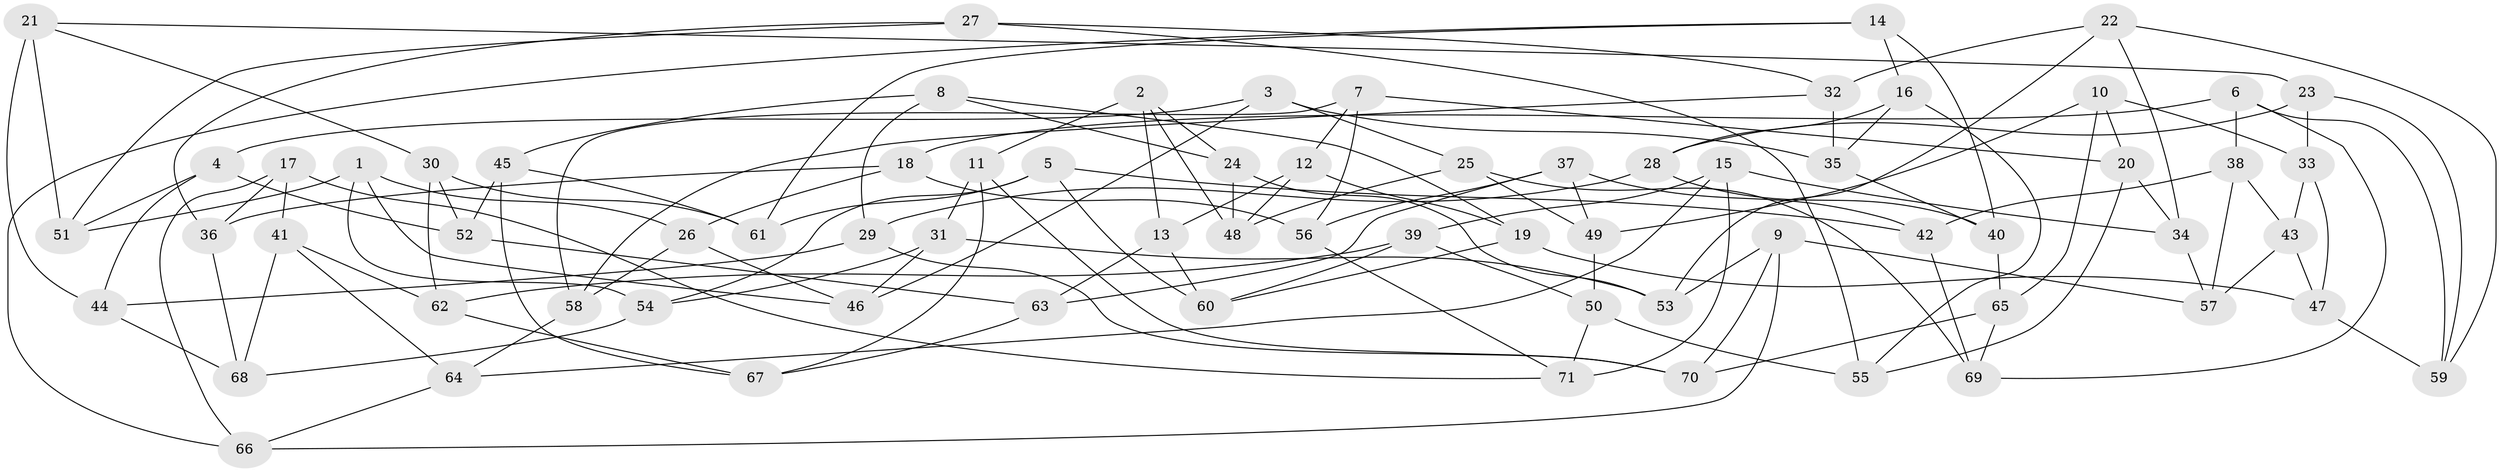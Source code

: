 // Generated by graph-tools (version 1.1) at 2025/26/03/09/25 03:26:58]
// undirected, 71 vertices, 142 edges
graph export_dot {
graph [start="1"]
  node [color=gray90,style=filled];
  1;
  2;
  3;
  4;
  5;
  6;
  7;
  8;
  9;
  10;
  11;
  12;
  13;
  14;
  15;
  16;
  17;
  18;
  19;
  20;
  21;
  22;
  23;
  24;
  25;
  26;
  27;
  28;
  29;
  30;
  31;
  32;
  33;
  34;
  35;
  36;
  37;
  38;
  39;
  40;
  41;
  42;
  43;
  44;
  45;
  46;
  47;
  48;
  49;
  50;
  51;
  52;
  53;
  54;
  55;
  56;
  57;
  58;
  59;
  60;
  61;
  62;
  63;
  64;
  65;
  66;
  67;
  68;
  69;
  70;
  71;
  1 -- 46;
  1 -- 54;
  1 -- 51;
  1 -- 26;
  2 -- 11;
  2 -- 48;
  2 -- 24;
  2 -- 13;
  3 -- 46;
  3 -- 4;
  3 -- 25;
  3 -- 35;
  4 -- 51;
  4 -- 52;
  4 -- 44;
  5 -- 54;
  5 -- 42;
  5 -- 60;
  5 -- 61;
  6 -- 38;
  6 -- 69;
  6 -- 59;
  6 -- 18;
  7 -- 56;
  7 -- 58;
  7 -- 20;
  7 -- 12;
  8 -- 45;
  8 -- 29;
  8 -- 24;
  8 -- 19;
  9 -- 70;
  9 -- 53;
  9 -- 66;
  9 -- 57;
  10 -- 20;
  10 -- 65;
  10 -- 49;
  10 -- 33;
  11 -- 31;
  11 -- 67;
  11 -- 70;
  12 -- 48;
  12 -- 13;
  12 -- 19;
  13 -- 60;
  13 -- 63;
  14 -- 66;
  14 -- 61;
  14 -- 40;
  14 -- 16;
  15 -- 34;
  15 -- 71;
  15 -- 39;
  15 -- 64;
  16 -- 35;
  16 -- 28;
  16 -- 55;
  17 -- 41;
  17 -- 71;
  17 -- 36;
  17 -- 66;
  18 -- 26;
  18 -- 36;
  18 -- 56;
  19 -- 60;
  19 -- 47;
  20 -- 55;
  20 -- 34;
  21 -- 51;
  21 -- 44;
  21 -- 30;
  21 -- 23;
  22 -- 59;
  22 -- 34;
  22 -- 53;
  22 -- 32;
  23 -- 33;
  23 -- 59;
  23 -- 28;
  24 -- 53;
  24 -- 48;
  25 -- 49;
  25 -- 48;
  25 -- 69;
  26 -- 58;
  26 -- 46;
  27 -- 51;
  27 -- 32;
  27 -- 55;
  27 -- 36;
  28 -- 40;
  28 -- 29;
  29 -- 44;
  29 -- 70;
  30 -- 62;
  30 -- 52;
  30 -- 61;
  31 -- 46;
  31 -- 54;
  31 -- 53;
  32 -- 35;
  32 -- 58;
  33 -- 47;
  33 -- 43;
  34 -- 57;
  35 -- 40;
  36 -- 68;
  37 -- 63;
  37 -- 42;
  37 -- 49;
  37 -- 56;
  38 -- 57;
  38 -- 43;
  38 -- 42;
  39 -- 50;
  39 -- 60;
  39 -- 62;
  40 -- 65;
  41 -- 62;
  41 -- 68;
  41 -- 64;
  42 -- 69;
  43 -- 57;
  43 -- 47;
  44 -- 68;
  45 -- 52;
  45 -- 61;
  45 -- 67;
  47 -- 59;
  49 -- 50;
  50 -- 71;
  50 -- 55;
  52 -- 63;
  54 -- 68;
  56 -- 71;
  58 -- 64;
  62 -- 67;
  63 -- 67;
  64 -- 66;
  65 -- 70;
  65 -- 69;
}
